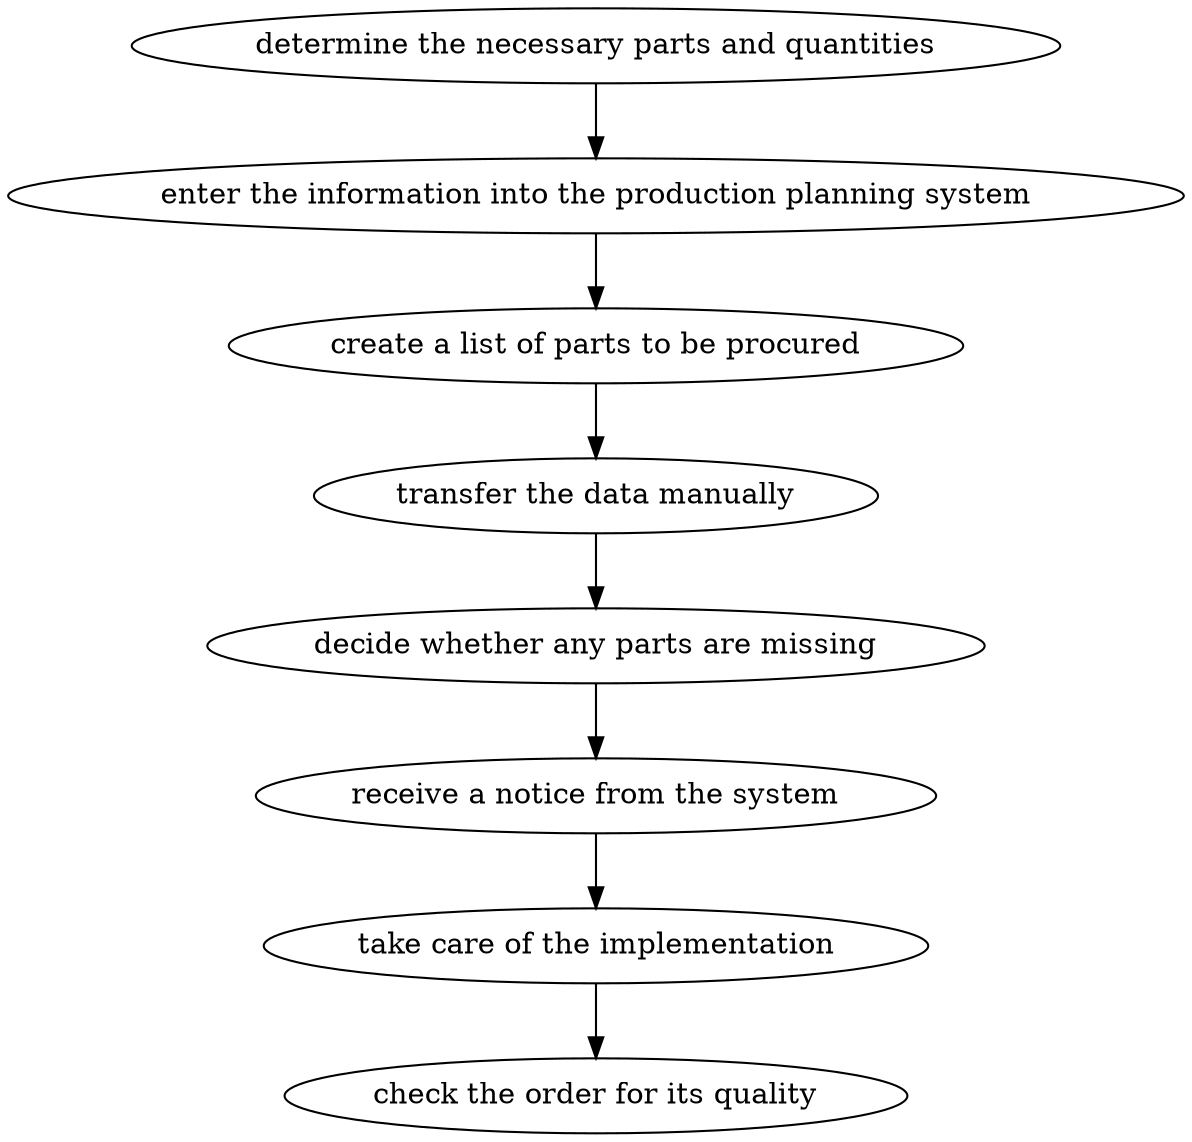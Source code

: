 strict digraph "doc-6.3" {
	graph [name="doc-6.3"];
	"determine the necessary parts and quantities"	[attrs="{'type': 'Activity', 'label': 'determine the necessary parts and quantities'}"];
	"enter the information into the production planning system"	[attrs="{'type': 'Activity', 'label': 'enter the information into the production planning system'}"];
	"determine the necessary parts and quantities" -> "enter the information into the production planning system"	[attrs="{'type': 'flow', 'label': 'flow'}"];
	"create a list of parts to be procured"	[attrs="{'type': 'Activity', 'label': 'create a list of parts to be procured'}"];
	"enter the information into the production planning system" -> "create a list of parts to be procured"	[attrs="{'type': 'flow', 'label': 'flow'}"];
	"transfer the data manually"	[attrs="{'type': 'Activity', 'label': 'transfer the data manually'}"];
	"create a list of parts to be procured" -> "transfer the data manually"	[attrs="{'type': 'flow', 'label': 'flow'}"];
	"decide whether any parts are missing"	[attrs="{'type': 'Activity', 'label': 'decide whether any parts are missing'}"];
	"transfer the data manually" -> "decide whether any parts are missing"	[attrs="{'type': 'flow', 'label': 'flow'}"];
	"receive a notice from the system"	[attrs="{'type': 'Activity', 'label': 'receive a notice from the system'}"];
	"decide whether any parts are missing" -> "receive a notice from the system"	[attrs="{'type': 'flow', 'label': 'flow'}"];
	"take care of the implementation"	[attrs="{'type': 'Activity', 'label': 'take care of the implementation'}"];
	"receive a notice from the system" -> "take care of the implementation"	[attrs="{'type': 'flow', 'label': 'flow'}"];
	"check the order for its quality"	[attrs="{'type': 'Activity', 'label': 'check the order for its quality'}"];
	"take care of the implementation" -> "check the order for its quality"	[attrs="{'type': 'flow', 'label': 'flow'}"];
}
